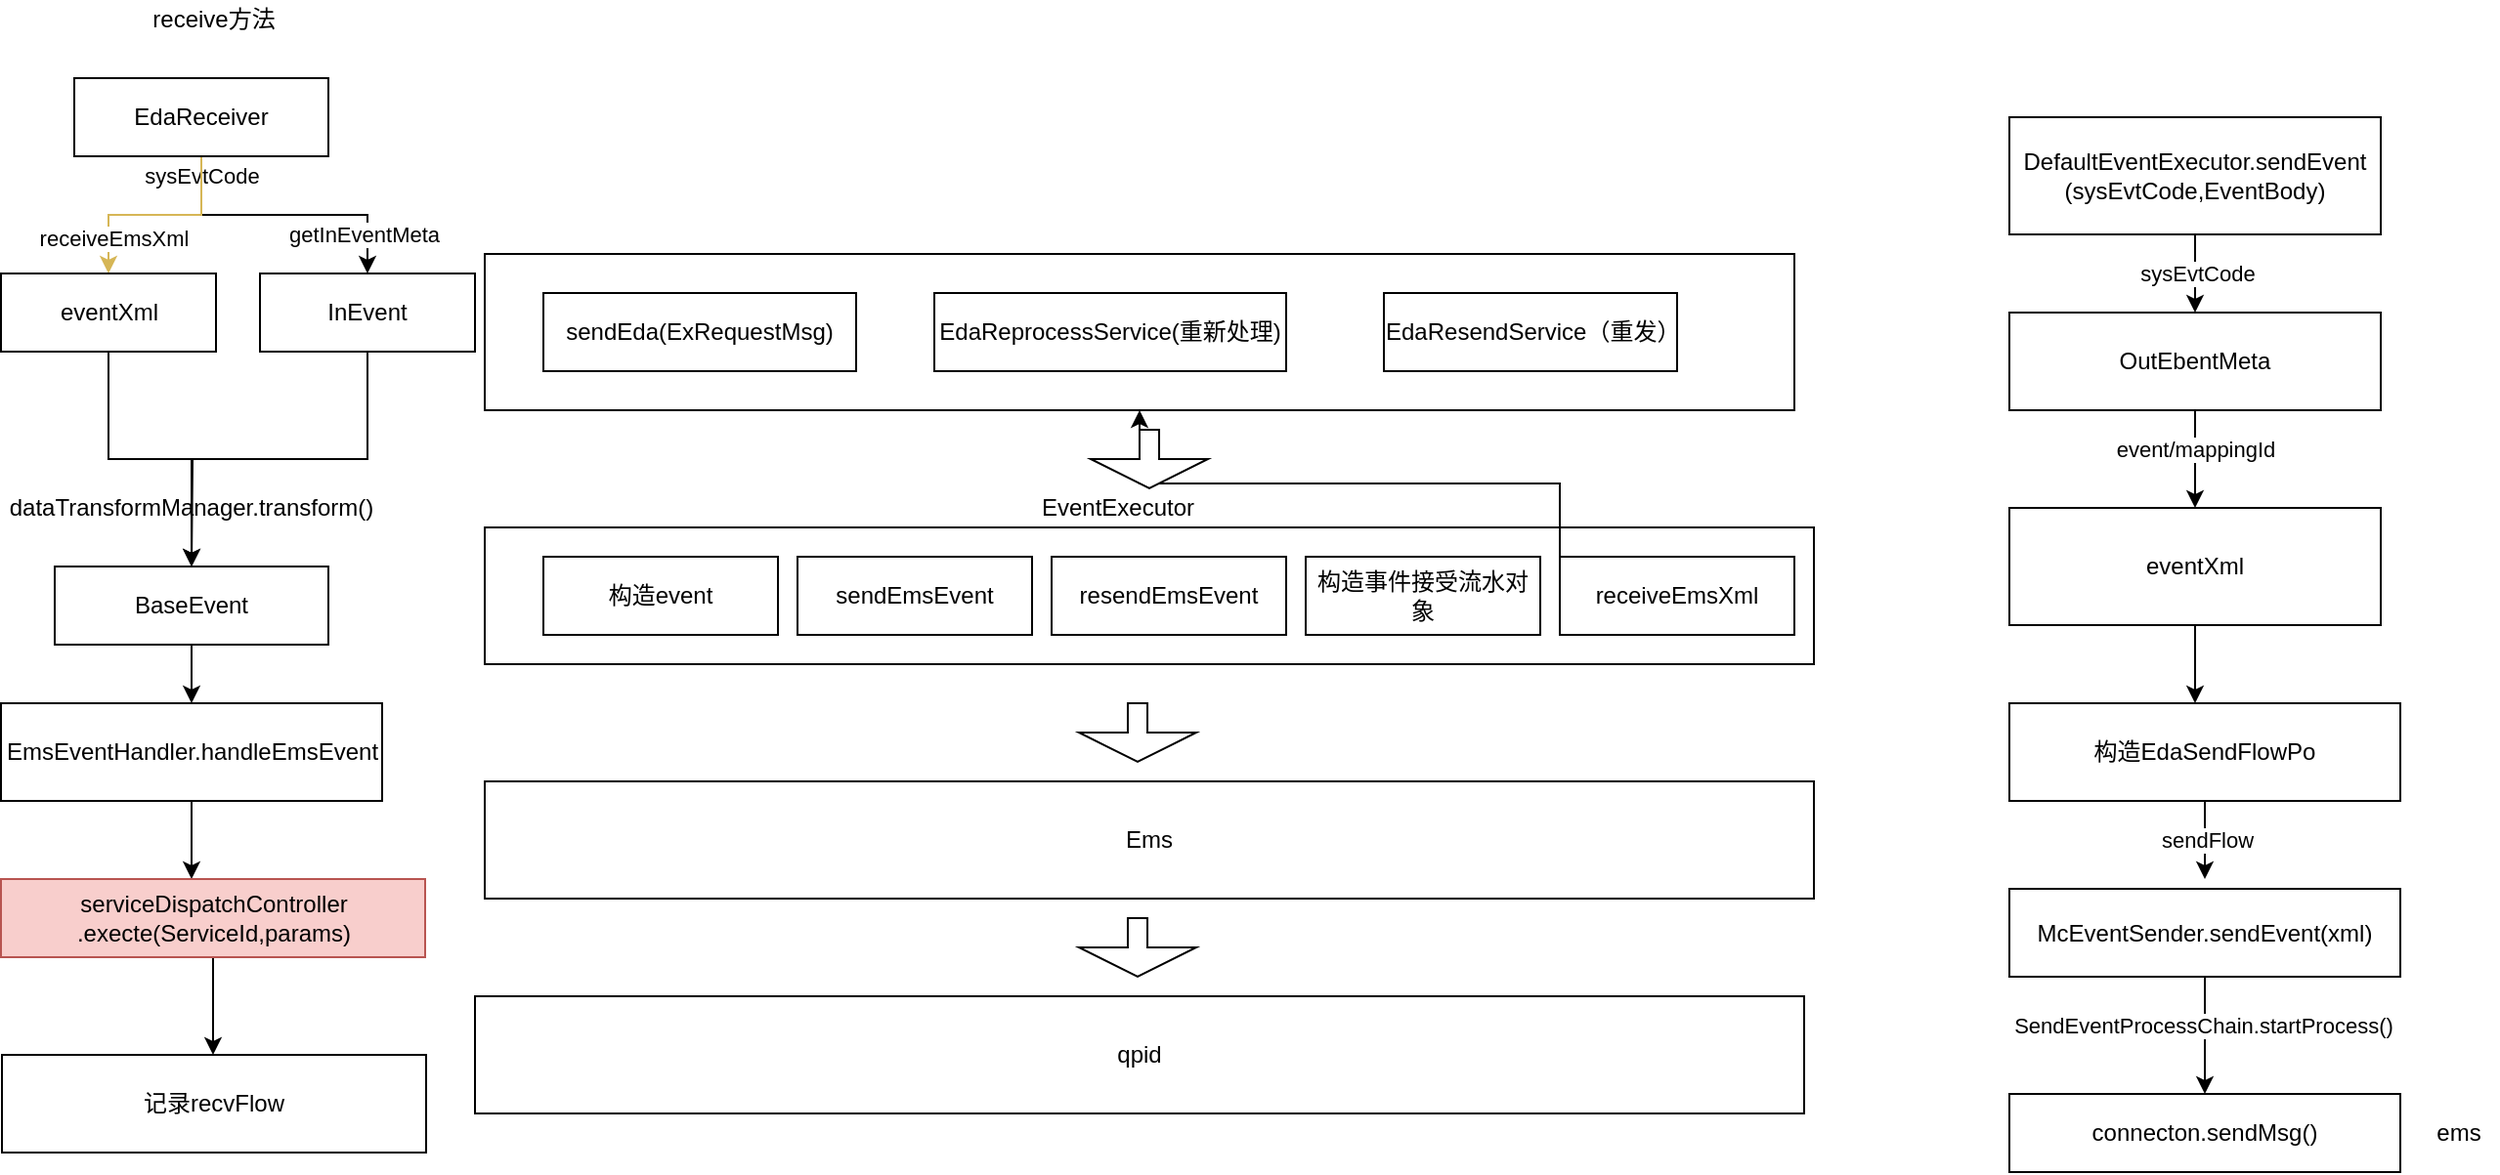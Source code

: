 <mxfile version="14.9.6" type="github">
  <diagram id="xrIw97Q9ADusA3h81luw" name="第 1 页">
    <mxGraphModel dx="2013" dy="1722" grid="1" gridSize="10" guides="1" tooltips="1" connect="1" arrows="1" fold="1" page="1" pageScale="1" pageWidth="827" pageHeight="1169" math="0" shadow="0">
      <root>
        <mxCell id="0" />
        <mxCell id="1" parent="0" />
        <mxCell id="DaQ_yvZ6tYEb8tRcf68i-1" value="" style="rounded=0;whiteSpace=wrap;html=1;" vertex="1" parent="1">
          <mxGeometry x="70" y="110" width="670" height="80" as="geometry" />
        </mxCell>
        <mxCell id="DaQ_yvZ6tYEb8tRcf68i-2" value="sendEda(ExRequestMsg)" style="rounded=0;whiteSpace=wrap;html=1;" vertex="1" parent="1">
          <mxGeometry x="100" y="130" width="160" height="40" as="geometry" />
        </mxCell>
        <mxCell id="DaQ_yvZ6tYEb8tRcf68i-4" value="EdaReprocessService(重新处理)" style="rounded=0;whiteSpace=wrap;html=1;" vertex="1" parent="1">
          <mxGeometry x="300" y="130" width="180" height="40" as="geometry" />
        </mxCell>
        <mxCell id="DaQ_yvZ6tYEb8tRcf68i-6" value="EdaResendService（重发）" style="rounded=0;whiteSpace=wrap;html=1;" vertex="1" parent="1">
          <mxGeometry x="530" y="130" width="150" height="40" as="geometry" />
        </mxCell>
        <mxCell id="DaQ_yvZ6tYEb8tRcf68i-7" value="" style="rounded=0;whiteSpace=wrap;html=1;" vertex="1" parent="1">
          <mxGeometry x="70" y="250" width="680" height="70" as="geometry" />
        </mxCell>
        <mxCell id="DaQ_yvZ6tYEb8tRcf68i-8" value="EventExecutor" style="text;html=1;strokeColor=none;fillColor=none;align=center;verticalAlign=middle;whiteSpace=wrap;rounded=0;" vertex="1" parent="1">
          <mxGeometry x="374" y="230" width="40" height="20" as="geometry" />
        </mxCell>
        <mxCell id="DaQ_yvZ6tYEb8tRcf68i-9" value="构造event" style="rounded=0;whiteSpace=wrap;html=1;" vertex="1" parent="1">
          <mxGeometry x="100" y="265" width="120" height="40" as="geometry" />
        </mxCell>
        <mxCell id="DaQ_yvZ6tYEb8tRcf68i-10" value="sendEmsEvent" style="rounded=0;whiteSpace=wrap;html=1;" vertex="1" parent="1">
          <mxGeometry x="230" y="265" width="120" height="40" as="geometry" />
        </mxCell>
        <mxCell id="DaQ_yvZ6tYEb8tRcf68i-11" value="resendEmsEvent" style="rounded=0;whiteSpace=wrap;html=1;" vertex="1" parent="1">
          <mxGeometry x="360" y="265" width="120" height="40" as="geometry" />
        </mxCell>
        <mxCell id="DaQ_yvZ6tYEb8tRcf68i-12" value="构造事件接受流水对象" style="rounded=0;whiteSpace=wrap;html=1;" vertex="1" parent="1">
          <mxGeometry x="490" y="265" width="120" height="40" as="geometry" />
        </mxCell>
        <mxCell id="DaQ_yvZ6tYEb8tRcf68i-53" style="edgeStyle=orthogonalEdgeStyle;rounded=0;orthogonalLoop=1;jettySize=auto;html=1;exitX=0;exitY=0;exitDx=0;exitDy=0;" edge="1" parent="1" source="DaQ_yvZ6tYEb8tRcf68i-13" target="DaQ_yvZ6tYEb8tRcf68i-1">
          <mxGeometry relative="1" as="geometry" />
        </mxCell>
        <mxCell id="DaQ_yvZ6tYEb8tRcf68i-13" value="receiveEmsXml" style="rounded=0;whiteSpace=wrap;html=1;" vertex="1" parent="1">
          <mxGeometry x="620" y="265" width="120" height="40" as="geometry" />
        </mxCell>
        <mxCell id="DaQ_yvZ6tYEb8tRcf68i-14" value="Ems" style="rounded=0;whiteSpace=wrap;html=1;" vertex="1" parent="1">
          <mxGeometry x="70" y="380" width="680" height="60" as="geometry" />
        </mxCell>
        <mxCell id="DaQ_yvZ6tYEb8tRcf68i-15" value="qpid" style="rounded=0;whiteSpace=wrap;html=1;" vertex="1" parent="1">
          <mxGeometry x="65" y="490" width="680" height="60" as="geometry" />
        </mxCell>
        <mxCell id="DaQ_yvZ6tYEb8tRcf68i-39" style="edgeStyle=orthogonalEdgeStyle;rounded=0;orthogonalLoop=1;jettySize=auto;html=1;exitX=0.5;exitY=1;exitDx=0;exitDy=0;" edge="1" parent="1" source="DaQ_yvZ6tYEb8tRcf68i-16">
          <mxGeometry relative="1" as="geometry">
            <mxPoint x="-80" y="270" as="targetPoint" />
          </mxGeometry>
        </mxCell>
        <mxCell id="DaQ_yvZ6tYEb8tRcf68i-16" value="InEvent" style="rounded=0;whiteSpace=wrap;html=1;" vertex="1" parent="1">
          <mxGeometry x="-45" y="120" width="110" height="40" as="geometry" />
        </mxCell>
        <mxCell id="DaQ_yvZ6tYEb8tRcf68i-20" style="edgeStyle=orthogonalEdgeStyle;rounded=0;orthogonalLoop=1;jettySize=auto;html=1;exitX=0.5;exitY=1;exitDx=0;exitDy=0;entryX=0.5;entryY=0;entryDx=0;entryDy=0;" edge="1" parent="1" source="DaQ_yvZ6tYEb8tRcf68i-18" target="DaQ_yvZ6tYEb8tRcf68i-21">
          <mxGeometry relative="1" as="geometry">
            <mxPoint x="-80" y="350" as="targetPoint" />
          </mxGeometry>
        </mxCell>
        <mxCell id="DaQ_yvZ6tYEb8tRcf68i-18" value="BaseEvent" style="rounded=0;whiteSpace=wrap;html=1;" vertex="1" parent="1">
          <mxGeometry x="-150" y="270" width="140" height="40" as="geometry" />
        </mxCell>
        <mxCell id="DaQ_yvZ6tYEb8tRcf68i-23" style="edgeStyle=orthogonalEdgeStyle;rounded=0;orthogonalLoop=1;jettySize=auto;html=1;exitX=0.5;exitY=1;exitDx=0;exitDy=0;" edge="1" parent="1" source="DaQ_yvZ6tYEb8tRcf68i-21">
          <mxGeometry relative="1" as="geometry">
            <mxPoint x="-80" y="430" as="targetPoint" />
          </mxGeometry>
        </mxCell>
        <mxCell id="DaQ_yvZ6tYEb8tRcf68i-21" value="EmsEventHandler.handleEmsEvent" style="rounded=0;whiteSpace=wrap;html=1;" vertex="1" parent="1">
          <mxGeometry x="-177.5" y="340" width="195" height="50" as="geometry" />
        </mxCell>
        <mxCell id="DaQ_yvZ6tYEb8tRcf68i-30" style="edgeStyle=orthogonalEdgeStyle;rounded=0;orthogonalLoop=1;jettySize=auto;html=1;" edge="1" parent="1" source="DaQ_yvZ6tYEb8tRcf68i-24">
          <mxGeometry relative="1" as="geometry">
            <mxPoint x="-69" y="520" as="targetPoint" />
          </mxGeometry>
        </mxCell>
        <mxCell id="DaQ_yvZ6tYEb8tRcf68i-24" value="serviceDispatchController&lt;br&gt;.execte(ServiceId,params)" style="rounded=0;whiteSpace=wrap;html=1;fillColor=#f8cecc;strokeColor=#b85450;" vertex="1" parent="1">
          <mxGeometry x="-177.5" y="430" width="217" height="40" as="geometry" />
        </mxCell>
        <mxCell id="DaQ_yvZ6tYEb8tRcf68i-25" value="" style="shape=singleArrow;direction=south;whiteSpace=wrap;html=1;arrowWidth=0.167;arrowSize=0.5;" vertex="1" parent="1">
          <mxGeometry x="380" y="200" width="60" height="30" as="geometry" />
        </mxCell>
        <mxCell id="DaQ_yvZ6tYEb8tRcf68i-26" value="" style="shape=singleArrow;direction=south;whiteSpace=wrap;html=1;arrowWidth=0.167;arrowSize=0.5;" vertex="1" parent="1">
          <mxGeometry x="374" y="340" width="60" height="30" as="geometry" />
        </mxCell>
        <mxCell id="DaQ_yvZ6tYEb8tRcf68i-27" value="" style="shape=singleArrow;direction=south;whiteSpace=wrap;html=1;arrowWidth=0.167;arrowSize=0.5;" vertex="1" parent="1">
          <mxGeometry x="374" y="450" width="60" height="30" as="geometry" />
        </mxCell>
        <mxCell id="DaQ_yvZ6tYEb8tRcf68i-28" value="receive方法" style="text;html=1;align=center;verticalAlign=middle;resizable=0;points=[];autosize=1;strokeColor=none;" vertex="1" parent="1">
          <mxGeometry x="-109" y="-20" width="80" height="20" as="geometry" />
        </mxCell>
        <mxCell id="DaQ_yvZ6tYEb8tRcf68i-31" value="记录recvFlow" style="rounded=0;whiteSpace=wrap;html=1;" vertex="1" parent="1">
          <mxGeometry x="-177" y="520" width="217" height="50" as="geometry" />
        </mxCell>
        <mxCell id="DaQ_yvZ6tYEb8tRcf68i-34" style="edgeStyle=orthogonalEdgeStyle;rounded=0;orthogonalLoop=1;jettySize=auto;html=1;entryX=0.5;entryY=0;entryDx=0;entryDy=0;" edge="1" parent="1" source="DaQ_yvZ6tYEb8tRcf68i-33" target="DaQ_yvZ6tYEb8tRcf68i-16">
          <mxGeometry relative="1" as="geometry" />
        </mxCell>
        <mxCell id="DaQ_yvZ6tYEb8tRcf68i-35" value="sysEvtCode" style="edgeLabel;html=1;align=center;verticalAlign=middle;resizable=0;points=[];" vertex="1" connectable="0" parent="DaQ_yvZ6tYEb8tRcf68i-34">
          <mxGeometry x="-0.3" y="-3" relative="1" as="geometry">
            <mxPoint x="-21" y="-23" as="offset" />
          </mxGeometry>
        </mxCell>
        <mxCell id="DaQ_yvZ6tYEb8tRcf68i-42" value="getInEventMeta" style="edgeLabel;html=1;align=center;verticalAlign=middle;resizable=0;points=[];" vertex="1" connectable="0" parent="DaQ_yvZ6tYEb8tRcf68i-34">
          <mxGeometry x="0.641" y="-2" relative="1" as="geometry">
            <mxPoint y="6" as="offset" />
          </mxGeometry>
        </mxCell>
        <mxCell id="DaQ_yvZ6tYEb8tRcf68i-37" style="edgeStyle=orthogonalEdgeStyle;rounded=0;orthogonalLoop=1;jettySize=auto;html=1;entryX=0.5;entryY=0;entryDx=0;entryDy=0;fillColor=#fff2cc;strokeColor=#d6b656;" edge="1" parent="1" source="DaQ_yvZ6tYEb8tRcf68i-33" target="DaQ_yvZ6tYEb8tRcf68i-36">
          <mxGeometry relative="1" as="geometry" />
        </mxCell>
        <mxCell id="DaQ_yvZ6tYEb8tRcf68i-41" value="receiveEmsXml" style="edgeLabel;html=1;align=center;verticalAlign=middle;resizable=0;points=[];" vertex="1" connectable="0" parent="DaQ_yvZ6tYEb8tRcf68i-37">
          <mxGeometry x="0.646" y="2" relative="1" as="geometry">
            <mxPoint y="1" as="offset" />
          </mxGeometry>
        </mxCell>
        <mxCell id="DaQ_yvZ6tYEb8tRcf68i-33" value="EdaReceiver" style="rounded=0;whiteSpace=wrap;html=1;" vertex="1" parent="1">
          <mxGeometry x="-140" y="20" width="130" height="40" as="geometry" />
        </mxCell>
        <mxCell id="DaQ_yvZ6tYEb8tRcf68i-38" style="edgeStyle=orthogonalEdgeStyle;rounded=0;orthogonalLoop=1;jettySize=auto;html=1;exitX=0.5;exitY=1;exitDx=0;exitDy=0;entryX=0.5;entryY=0;entryDx=0;entryDy=0;" edge="1" parent="1" source="DaQ_yvZ6tYEb8tRcf68i-36" target="DaQ_yvZ6tYEb8tRcf68i-18">
          <mxGeometry relative="1" as="geometry" />
        </mxCell>
        <mxCell id="DaQ_yvZ6tYEb8tRcf68i-36" value="eventXml" style="rounded=0;whiteSpace=wrap;html=1;" vertex="1" parent="1">
          <mxGeometry x="-177.5" y="120" width="110" height="40" as="geometry" />
        </mxCell>
        <mxCell id="DaQ_yvZ6tYEb8tRcf68i-40" value="dataTransformManager.transform()" style="text;html=1;strokeColor=none;fillColor=none;align=center;verticalAlign=middle;whiteSpace=wrap;rounded=0;" vertex="1" parent="1">
          <mxGeometry x="-100" y="230" width="40" height="20" as="geometry" />
        </mxCell>
        <mxCell id="DaQ_yvZ6tYEb8tRcf68i-45" value="sysEvtCode" style="edgeStyle=orthogonalEdgeStyle;rounded=0;orthogonalLoop=1;jettySize=auto;html=1;exitX=0.5;exitY=1;exitDx=0;exitDy=0;" edge="1" parent="1" source="DaQ_yvZ6tYEb8tRcf68i-43">
          <mxGeometry relative="1" as="geometry">
            <mxPoint x="945" y="140" as="targetPoint" />
          </mxGeometry>
        </mxCell>
        <mxCell id="DaQ_yvZ6tYEb8tRcf68i-43" value="DefaultEventExecutor.sendEvent&lt;br&gt;(sysEvtCode,EventBody)" style="rounded=0;whiteSpace=wrap;html=1;" vertex="1" parent="1">
          <mxGeometry x="850" y="40" width="190" height="60" as="geometry" />
        </mxCell>
        <mxCell id="DaQ_yvZ6tYEb8tRcf68i-47" style="edgeStyle=orthogonalEdgeStyle;rounded=0;orthogonalLoop=1;jettySize=auto;html=1;exitX=0.5;exitY=1;exitDx=0;exitDy=0;entryX=0.5;entryY=0;entryDx=0;entryDy=0;" edge="1" parent="1" source="DaQ_yvZ6tYEb8tRcf68i-46" target="DaQ_yvZ6tYEb8tRcf68i-48">
          <mxGeometry relative="1" as="geometry">
            <mxPoint x="945" y="230" as="targetPoint" />
          </mxGeometry>
        </mxCell>
        <mxCell id="DaQ_yvZ6tYEb8tRcf68i-49" value="event/mappingId" style="edgeLabel;html=1;align=center;verticalAlign=middle;resizable=0;points=[];" vertex="1" connectable="0" parent="DaQ_yvZ6tYEb8tRcf68i-47">
          <mxGeometry x="-0.2" relative="1" as="geometry">
            <mxPoint as="offset" />
          </mxGeometry>
        </mxCell>
        <mxCell id="DaQ_yvZ6tYEb8tRcf68i-46" value="OutEbentMeta" style="rounded=0;whiteSpace=wrap;html=1;" vertex="1" parent="1">
          <mxGeometry x="850" y="140" width="190" height="50" as="geometry" />
        </mxCell>
        <mxCell id="DaQ_yvZ6tYEb8tRcf68i-50" style="edgeStyle=orthogonalEdgeStyle;rounded=0;orthogonalLoop=1;jettySize=auto;html=1;exitX=0.5;exitY=1;exitDx=0;exitDy=0;" edge="1" parent="1" source="DaQ_yvZ6tYEb8tRcf68i-48">
          <mxGeometry relative="1" as="geometry">
            <mxPoint x="945" y="340" as="targetPoint" />
          </mxGeometry>
        </mxCell>
        <mxCell id="DaQ_yvZ6tYEb8tRcf68i-48" value="eventXml" style="rounded=0;whiteSpace=wrap;html=1;" vertex="1" parent="1">
          <mxGeometry x="850" y="240" width="190" height="60" as="geometry" />
        </mxCell>
        <mxCell id="DaQ_yvZ6tYEb8tRcf68i-52" style="edgeStyle=orthogonalEdgeStyle;rounded=0;orthogonalLoop=1;jettySize=auto;html=1;exitX=0.5;exitY=1;exitDx=0;exitDy=0;" edge="1" parent="1" source="DaQ_yvZ6tYEb8tRcf68i-51">
          <mxGeometry relative="1" as="geometry">
            <mxPoint x="950" y="430" as="targetPoint" />
          </mxGeometry>
        </mxCell>
        <mxCell id="DaQ_yvZ6tYEb8tRcf68i-55" value="sendFlow" style="edgeLabel;html=1;align=center;verticalAlign=middle;resizable=0;points=[];" vertex="1" connectable="0" parent="DaQ_yvZ6tYEb8tRcf68i-52">
          <mxGeometry relative="1" as="geometry">
            <mxPoint as="offset" />
          </mxGeometry>
        </mxCell>
        <mxCell id="DaQ_yvZ6tYEb8tRcf68i-51" value="构造EdaSendFlowPo" style="rounded=0;whiteSpace=wrap;html=1;" vertex="1" parent="1">
          <mxGeometry x="850" y="340" width="200" height="50" as="geometry" />
        </mxCell>
        <mxCell id="DaQ_yvZ6tYEb8tRcf68i-56" style="edgeStyle=orthogonalEdgeStyle;rounded=0;orthogonalLoop=1;jettySize=auto;html=1;exitX=0.5;exitY=1;exitDx=0;exitDy=0;entryX=0.5;entryY=0;entryDx=0;entryDy=0;" edge="1" parent="1" source="DaQ_yvZ6tYEb8tRcf68i-54" target="DaQ_yvZ6tYEb8tRcf68i-58">
          <mxGeometry relative="1" as="geometry">
            <mxPoint x="950" y="530" as="targetPoint" />
          </mxGeometry>
        </mxCell>
        <mxCell id="DaQ_yvZ6tYEb8tRcf68i-57" value="SendEventProcessChain.startProcess()" style="edgeLabel;html=1;align=center;verticalAlign=middle;resizable=0;points=[];" vertex="1" connectable="0" parent="DaQ_yvZ6tYEb8tRcf68i-56">
          <mxGeometry x="-0.16" y="-1" relative="1" as="geometry">
            <mxPoint as="offset" />
          </mxGeometry>
        </mxCell>
        <mxCell id="DaQ_yvZ6tYEb8tRcf68i-54" value="McEventSender.sendEvent(xml)" style="rounded=0;whiteSpace=wrap;html=1;" vertex="1" parent="1">
          <mxGeometry x="850" y="435" width="200" height="45" as="geometry" />
        </mxCell>
        <mxCell id="DaQ_yvZ6tYEb8tRcf68i-58" value="connecton.sendMsg()" style="rounded=0;whiteSpace=wrap;html=1;" vertex="1" parent="1">
          <mxGeometry x="850" y="540" width="200" height="40" as="geometry" />
        </mxCell>
        <mxCell id="DaQ_yvZ6tYEb8tRcf68i-59" value="ems" style="text;html=1;strokeColor=none;fillColor=none;align=center;verticalAlign=middle;whiteSpace=wrap;rounded=0;" vertex="1" parent="1">
          <mxGeometry x="1060" y="550" width="40" height="20" as="geometry" />
        </mxCell>
      </root>
    </mxGraphModel>
  </diagram>
</mxfile>
